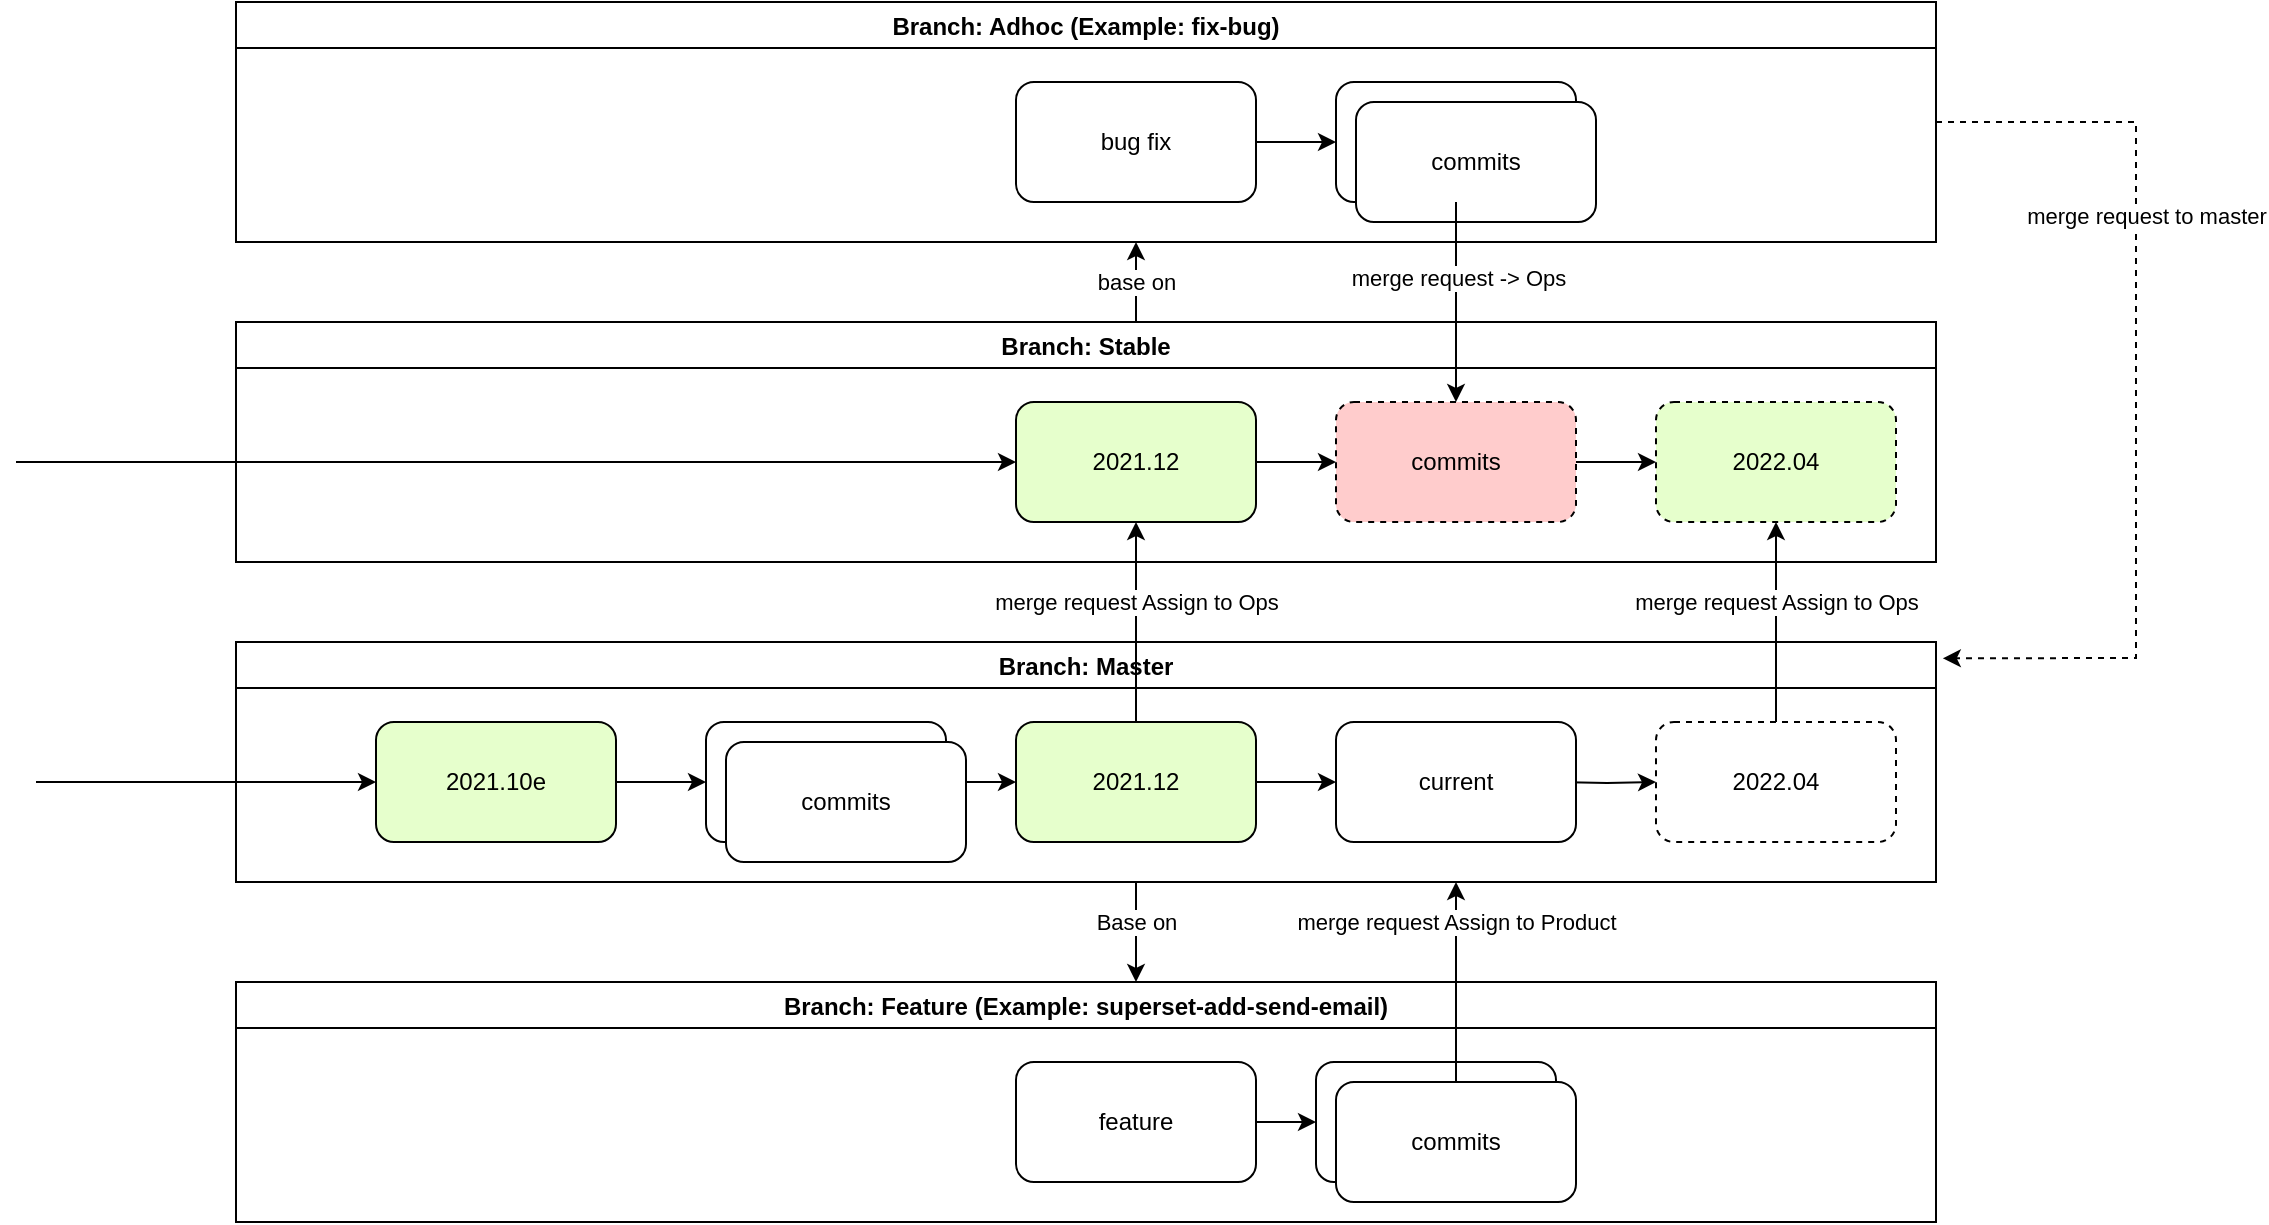 <mxfile version="17.2.1" type="github">
  <diagram id="KoZ98nMhSqWGgLAd5fik" name="Page-1">
    <mxGraphModel dx="1550" dy="1970" grid="1" gridSize="10" guides="1" tooltips="1" connect="1" arrows="1" fold="1" page="1" pageScale="1" pageWidth="850" pageHeight="1100" math="0" shadow="0">
      <root>
        <mxCell id="0" />
        <mxCell id="1" parent="0" />
        <mxCell id="StiKOzU4GXZpJ1Omx3j6-12" value="Branch: Master" style="swimlane;" vertex="1" parent="1">
          <mxGeometry x="130" y="250" width="850" height="120" as="geometry" />
        </mxCell>
        <mxCell id="StiKOzU4GXZpJ1Omx3j6-19" style="edgeStyle=orthogonalEdgeStyle;rounded=0;orthogonalLoop=1;jettySize=auto;html=1;entryX=0;entryY=0.5;entryDx=0;entryDy=0;" edge="1" parent="StiKOzU4GXZpJ1Omx3j6-12" target="StiKOzU4GXZpJ1Omx3j6-18">
          <mxGeometry relative="1" as="geometry">
            <mxPoint x="660" y="70" as="sourcePoint" />
          </mxGeometry>
        </mxCell>
        <mxCell id="StiKOzU4GXZpJ1Omx3j6-1" value="2021.10e" style="rounded=1;whiteSpace=wrap;html=1;fillColor=#E6FFCC;" vertex="1" parent="StiKOzU4GXZpJ1Omx3j6-12">
          <mxGeometry x="70" y="40" width="120" height="60" as="geometry" />
        </mxCell>
        <mxCell id="StiKOzU4GXZpJ1Omx3j6-2" value="" style="rounded=1;whiteSpace=wrap;html=1;" vertex="1" parent="StiKOzU4GXZpJ1Omx3j6-12">
          <mxGeometry x="235" y="40" width="120" height="60" as="geometry" />
        </mxCell>
        <mxCell id="StiKOzU4GXZpJ1Omx3j6-4" style="edgeStyle=orthogonalEdgeStyle;rounded=0;orthogonalLoop=1;jettySize=auto;html=1;entryX=0;entryY=0.5;entryDx=0;entryDy=0;" edge="1" parent="StiKOzU4GXZpJ1Omx3j6-12" source="StiKOzU4GXZpJ1Omx3j6-1" target="StiKOzU4GXZpJ1Omx3j6-2">
          <mxGeometry relative="1" as="geometry" />
        </mxCell>
        <mxCell id="StiKOzU4GXZpJ1Omx3j6-5" value="2021.12" style="rounded=1;whiteSpace=wrap;html=1;fillColor=#E6FFCC;" vertex="1" parent="StiKOzU4GXZpJ1Omx3j6-12">
          <mxGeometry x="390" y="40" width="120" height="60" as="geometry" />
        </mxCell>
        <mxCell id="StiKOzU4GXZpJ1Omx3j6-6" value="" style="edgeStyle=orthogonalEdgeStyle;rounded=0;orthogonalLoop=1;jettySize=auto;html=1;" edge="1" parent="StiKOzU4GXZpJ1Omx3j6-12" source="StiKOzU4GXZpJ1Omx3j6-2" target="StiKOzU4GXZpJ1Omx3j6-5">
          <mxGeometry relative="1" as="geometry" />
        </mxCell>
        <mxCell id="StiKOzU4GXZpJ1Omx3j6-14" style="edgeStyle=orthogonalEdgeStyle;rounded=0;orthogonalLoop=1;jettySize=auto;html=1;entryX=0;entryY=0.5;entryDx=0;entryDy=0;" edge="1" parent="StiKOzU4GXZpJ1Omx3j6-12" source="StiKOzU4GXZpJ1Omx3j6-5" target="StiKOzU4GXZpJ1Omx3j6-15">
          <mxGeometry relative="1" as="geometry">
            <mxPoint x="540" y="70" as="targetPoint" />
          </mxGeometry>
        </mxCell>
        <mxCell id="StiKOzU4GXZpJ1Omx3j6-18" value="2022.04" style="rounded=1;whiteSpace=wrap;html=1;dashed=1;" vertex="1" parent="StiKOzU4GXZpJ1Omx3j6-12">
          <mxGeometry x="710" y="40" width="120" height="60" as="geometry" />
        </mxCell>
        <mxCell id="StiKOzU4GXZpJ1Omx3j6-15" value="current" style="rounded=1;whiteSpace=wrap;html=1;" vertex="1" parent="StiKOzU4GXZpJ1Omx3j6-12">
          <mxGeometry x="550" y="40" width="120" height="60" as="geometry" />
        </mxCell>
        <mxCell id="StiKOzU4GXZpJ1Omx3j6-3" value="" style="endArrow=classic;html=1;rounded=0;entryX=0;entryY=0.5;entryDx=0;entryDy=0;" edge="1" parent="1" target="StiKOzU4GXZpJ1Omx3j6-1">
          <mxGeometry width="50" height="50" relative="1" as="geometry">
            <mxPoint x="30" y="320" as="sourcePoint" />
            <mxPoint x="450" y="310" as="targetPoint" />
          </mxGeometry>
        </mxCell>
        <mxCell id="StiKOzU4GXZpJ1Omx3j6-8" value="Branch: Stable" style="swimlane;" vertex="1" parent="1">
          <mxGeometry x="130" y="90" width="850" height="120" as="geometry" />
        </mxCell>
        <mxCell id="StiKOzU4GXZpJ1Omx3j6-7" value="2021.12" style="rounded=1;whiteSpace=wrap;html=1;fillColor=#E6FFCC;" vertex="1" parent="StiKOzU4GXZpJ1Omx3j6-8">
          <mxGeometry x="390" y="40" width="120" height="60" as="geometry" />
        </mxCell>
        <mxCell id="StiKOzU4GXZpJ1Omx3j6-20" value="2022.04" style="rounded=1;whiteSpace=wrap;html=1;fillColor=#E6FFCC;dashed=1;" vertex="1" parent="StiKOzU4GXZpJ1Omx3j6-8">
          <mxGeometry x="710" y="40" width="120" height="60" as="geometry" />
        </mxCell>
        <mxCell id="StiKOzU4GXZpJ1Omx3j6-57" value="commits" style="rounded=1;whiteSpace=wrap;html=1;dashed=1;fillColor=#FFCCCC;" vertex="1" parent="StiKOzU4GXZpJ1Omx3j6-8">
          <mxGeometry x="550" y="40" width="120" height="60" as="geometry" />
        </mxCell>
        <mxCell id="StiKOzU4GXZpJ1Omx3j6-61" value="" style="endArrow=classic;html=1;rounded=0;exitX=1;exitY=0.5;exitDx=0;exitDy=0;entryX=0;entryY=0.5;entryDx=0;entryDy=0;" edge="1" parent="StiKOzU4GXZpJ1Omx3j6-8" source="StiKOzU4GXZpJ1Omx3j6-57" target="StiKOzU4GXZpJ1Omx3j6-20">
          <mxGeometry width="50" height="50" relative="1" as="geometry">
            <mxPoint x="580" y="120" as="sourcePoint" />
            <mxPoint x="630" y="70" as="targetPoint" />
          </mxGeometry>
        </mxCell>
        <mxCell id="StiKOzU4GXZpJ1Omx3j6-9" value="" style="endArrow=classic;html=1;rounded=0;exitX=0.5;exitY=0;exitDx=0;exitDy=0;entryX=0.5;entryY=1;entryDx=0;entryDy=0;" edge="1" parent="1" source="StiKOzU4GXZpJ1Omx3j6-5" target="StiKOzU4GXZpJ1Omx3j6-7">
          <mxGeometry width="50" height="50" relative="1" as="geometry">
            <mxPoint x="400" y="280" as="sourcePoint" />
            <mxPoint x="450" y="230" as="targetPoint" />
          </mxGeometry>
        </mxCell>
        <mxCell id="StiKOzU4GXZpJ1Omx3j6-10" value="merge request Assign to Ops" style="edgeLabel;html=1;align=center;verticalAlign=middle;resizable=0;points=[];" vertex="1" connectable="0" parent="StiKOzU4GXZpJ1Omx3j6-9">
          <mxGeometry x="-0.356" y="-2" relative="1" as="geometry">
            <mxPoint x="-2" y="-28" as="offset" />
          </mxGeometry>
        </mxCell>
        <mxCell id="StiKOzU4GXZpJ1Omx3j6-11" value="" style="endArrow=classic;html=1;rounded=0;entryX=0;entryY=0.5;entryDx=0;entryDy=0;" edge="1" parent="1" target="StiKOzU4GXZpJ1Omx3j6-7">
          <mxGeometry width="50" height="50" relative="1" as="geometry">
            <mxPoint x="20" y="160" as="sourcePoint" />
            <mxPoint x="450" y="230" as="targetPoint" />
          </mxGeometry>
        </mxCell>
        <mxCell id="StiKOzU4GXZpJ1Omx3j6-16" value="commits" style="rounded=1;whiteSpace=wrap;html=1;" vertex="1" parent="1">
          <mxGeometry x="375" y="300" width="120" height="60" as="geometry" />
        </mxCell>
        <mxCell id="StiKOzU4GXZpJ1Omx3j6-21" value="" style="endArrow=classic;html=1;rounded=0;exitX=0.5;exitY=0;exitDx=0;exitDy=0;entryX=0.5;entryY=1;entryDx=0;entryDy=0;" edge="1" parent="1" source="StiKOzU4GXZpJ1Omx3j6-18" target="StiKOzU4GXZpJ1Omx3j6-20">
          <mxGeometry width="50" height="50" relative="1" as="geometry">
            <mxPoint x="440" y="280" as="sourcePoint" />
            <mxPoint x="490" y="230" as="targetPoint" />
          </mxGeometry>
        </mxCell>
        <mxCell id="StiKOzU4GXZpJ1Omx3j6-22" value="merge request Assign to Ops" style="edgeLabel;html=1;align=center;verticalAlign=middle;resizable=0;points=[];" vertex="1" connectable="0" parent="StiKOzU4GXZpJ1Omx3j6-21">
          <mxGeometry x="0.248" relative="1" as="geometry">
            <mxPoint y="2" as="offset" />
          </mxGeometry>
        </mxCell>
        <mxCell id="StiKOzU4GXZpJ1Omx3j6-24" value="Branch: Feature (Example: superset-add-send-email)" style="swimlane;" vertex="1" parent="1">
          <mxGeometry x="130" y="420" width="850" height="120" as="geometry" />
        </mxCell>
        <mxCell id="StiKOzU4GXZpJ1Omx3j6-37" value="feature" style="rounded=1;whiteSpace=wrap;html=1;" vertex="1" parent="StiKOzU4GXZpJ1Omx3j6-24">
          <mxGeometry x="390" y="40" width="120" height="60" as="geometry" />
        </mxCell>
        <mxCell id="StiKOzU4GXZpJ1Omx3j6-43" value="commits" style="rounded=1;whiteSpace=wrap;html=1;" vertex="1" parent="StiKOzU4GXZpJ1Omx3j6-24">
          <mxGeometry x="540" y="40" width="120" height="60" as="geometry" />
        </mxCell>
        <mxCell id="StiKOzU4GXZpJ1Omx3j6-42" value="" style="endArrow=classic;html=1;rounded=0;exitX=1;exitY=0.5;exitDx=0;exitDy=0;entryX=0;entryY=0.5;entryDx=0;entryDy=0;" edge="1" parent="StiKOzU4GXZpJ1Omx3j6-24" source="StiKOzU4GXZpJ1Omx3j6-37" target="StiKOzU4GXZpJ1Omx3j6-43">
          <mxGeometry width="50" height="50" relative="1" as="geometry">
            <mxPoint x="350" y="-60" as="sourcePoint" />
            <mxPoint x="400" y="-110" as="targetPoint" />
          </mxGeometry>
        </mxCell>
        <mxCell id="StiKOzU4GXZpJ1Omx3j6-44" value="commits" style="rounded=1;whiteSpace=wrap;html=1;" vertex="1" parent="StiKOzU4GXZpJ1Omx3j6-24">
          <mxGeometry x="550" y="50" width="120" height="60" as="geometry" />
        </mxCell>
        <mxCell id="StiKOzU4GXZpJ1Omx3j6-36" value="" style="endArrow=classic;html=1;rounded=0;" edge="1" parent="1">
          <mxGeometry width="50" height="50" relative="1" as="geometry">
            <mxPoint x="580" y="370" as="sourcePoint" />
            <mxPoint x="580" y="420" as="targetPoint" />
          </mxGeometry>
        </mxCell>
        <mxCell id="StiKOzU4GXZpJ1Omx3j6-41" value="Base on" style="edgeLabel;html=1;align=center;verticalAlign=middle;resizable=0;points=[];" vertex="1" connectable="0" parent="StiKOzU4GXZpJ1Omx3j6-36">
          <mxGeometry x="-0.32" y="-2" relative="1" as="geometry">
            <mxPoint x="2" y="3" as="offset" />
          </mxGeometry>
        </mxCell>
        <mxCell id="StiKOzU4GXZpJ1Omx3j6-45" value="" style="endArrow=classic;html=1;rounded=0;exitX=0.5;exitY=0;exitDx=0;exitDy=0;" edge="1" parent="1" source="StiKOzU4GXZpJ1Omx3j6-44">
          <mxGeometry width="50" height="50" relative="1" as="geometry">
            <mxPoint x="480" y="360" as="sourcePoint" />
            <mxPoint x="740" y="370" as="targetPoint" />
          </mxGeometry>
        </mxCell>
        <mxCell id="StiKOzU4GXZpJ1Omx3j6-46" value="merge request Assign to Product" style="edgeLabel;html=1;align=center;verticalAlign=middle;resizable=0;points=[];" vertex="1" connectable="0" parent="StiKOzU4GXZpJ1Omx3j6-45">
          <mxGeometry x="0.344" y="2" relative="1" as="geometry">
            <mxPoint x="2" y="-13" as="offset" />
          </mxGeometry>
        </mxCell>
        <mxCell id="StiKOzU4GXZpJ1Omx3j6-48" value="Branch: Adhoc (Example: fix-bug)" style="swimlane;" vertex="1" parent="1">
          <mxGeometry x="130" y="-70" width="850" height="120" as="geometry" />
        </mxCell>
        <mxCell id="StiKOzU4GXZpJ1Omx3j6-49" value="bug fix" style="rounded=1;whiteSpace=wrap;html=1;" vertex="1" parent="StiKOzU4GXZpJ1Omx3j6-48">
          <mxGeometry x="390" y="40" width="120" height="60" as="geometry" />
        </mxCell>
        <mxCell id="StiKOzU4GXZpJ1Omx3j6-50" value="commits" style="rounded=1;whiteSpace=wrap;html=1;" vertex="1" parent="StiKOzU4GXZpJ1Omx3j6-48">
          <mxGeometry x="550" y="40" width="120" height="60" as="geometry" />
        </mxCell>
        <mxCell id="StiKOzU4GXZpJ1Omx3j6-51" value="" style="endArrow=classic;html=1;rounded=0;exitX=1;exitY=0.5;exitDx=0;exitDy=0;entryX=0;entryY=0.5;entryDx=0;entryDy=0;" edge="1" parent="StiKOzU4GXZpJ1Omx3j6-48" source="StiKOzU4GXZpJ1Omx3j6-49" target="StiKOzU4GXZpJ1Omx3j6-50">
          <mxGeometry width="50" height="50" relative="1" as="geometry">
            <mxPoint x="350" y="-60" as="sourcePoint" />
            <mxPoint x="400" y="-110" as="targetPoint" />
          </mxGeometry>
        </mxCell>
        <mxCell id="StiKOzU4GXZpJ1Omx3j6-52" value="commits" style="rounded=1;whiteSpace=wrap;html=1;" vertex="1" parent="StiKOzU4GXZpJ1Omx3j6-48">
          <mxGeometry x="560" y="50" width="120" height="60" as="geometry" />
        </mxCell>
        <mxCell id="StiKOzU4GXZpJ1Omx3j6-56" value="" style="endArrow=classic;html=1;rounded=0;" edge="1" parent="1">
          <mxGeometry width="50" height="50" relative="1" as="geometry">
            <mxPoint x="580" y="90" as="sourcePoint" />
            <mxPoint x="580" y="50" as="targetPoint" />
          </mxGeometry>
        </mxCell>
        <mxCell id="StiKOzU4GXZpJ1Omx3j6-63" value="base on" style="edgeLabel;html=1;align=center;verticalAlign=middle;resizable=0;points=[];" vertex="1" connectable="0" parent="StiKOzU4GXZpJ1Omx3j6-56">
          <mxGeometry x="0.252" y="-1" relative="1" as="geometry">
            <mxPoint x="-1" y="5" as="offset" />
          </mxGeometry>
        </mxCell>
        <mxCell id="StiKOzU4GXZpJ1Omx3j6-58" value="" style="endArrow=classic;html=1;rounded=0;exitX=0.5;exitY=1;exitDx=0;exitDy=0;entryX=0.5;entryY=0;entryDx=0;entryDy=0;" edge="1" parent="1" source="StiKOzU4GXZpJ1Omx3j6-50" target="StiKOzU4GXZpJ1Omx3j6-57">
          <mxGeometry width="50" height="50" relative="1" as="geometry">
            <mxPoint x="710" y="210" as="sourcePoint" />
            <mxPoint x="760" y="160" as="targetPoint" />
          </mxGeometry>
        </mxCell>
        <mxCell id="StiKOzU4GXZpJ1Omx3j6-62" value="merge request -&amp;gt; Ops" style="edgeLabel;html=1;align=center;verticalAlign=middle;resizable=0;points=[];" vertex="1" connectable="0" parent="StiKOzU4GXZpJ1Omx3j6-58">
          <mxGeometry x="-0.252" y="1" relative="1" as="geometry">
            <mxPoint as="offset" />
          </mxGeometry>
        </mxCell>
        <mxCell id="StiKOzU4GXZpJ1Omx3j6-60" value="" style="endArrow=classic;html=1;rounded=0;exitX=1;exitY=0.5;exitDx=0;exitDy=0;" edge="1" parent="1" source="StiKOzU4GXZpJ1Omx3j6-7">
          <mxGeometry width="50" height="50" relative="1" as="geometry">
            <mxPoint x="710" y="210" as="sourcePoint" />
            <mxPoint x="680" y="160" as="targetPoint" />
          </mxGeometry>
        </mxCell>
        <mxCell id="StiKOzU4GXZpJ1Omx3j6-70" value="" style="endArrow=classic;html=1;rounded=0;exitX=1;exitY=0.5;exitDx=0;exitDy=0;entryX=1.004;entryY=0.068;entryDx=0;entryDy=0;dashed=1;entryPerimeter=0;" edge="1" parent="1" source="StiKOzU4GXZpJ1Omx3j6-48" target="StiKOzU4GXZpJ1Omx3j6-12">
          <mxGeometry width="50" height="50" relative="1" as="geometry">
            <mxPoint x="630" y="310" as="sourcePoint" />
            <mxPoint x="680" y="260" as="targetPoint" />
            <Array as="points">
              <mxPoint x="1080" y="-10" />
              <mxPoint x="1080" y="258" />
            </Array>
          </mxGeometry>
        </mxCell>
        <mxCell id="StiKOzU4GXZpJ1Omx3j6-71" value="merge request to master" style="edgeLabel;html=1;align=center;verticalAlign=middle;resizable=0;points=[];" vertex="1" connectable="0" parent="StiKOzU4GXZpJ1Omx3j6-70">
          <mxGeometry x="-0.504" y="2" relative="1" as="geometry">
            <mxPoint x="3" y="32" as="offset" />
          </mxGeometry>
        </mxCell>
      </root>
    </mxGraphModel>
  </diagram>
</mxfile>
